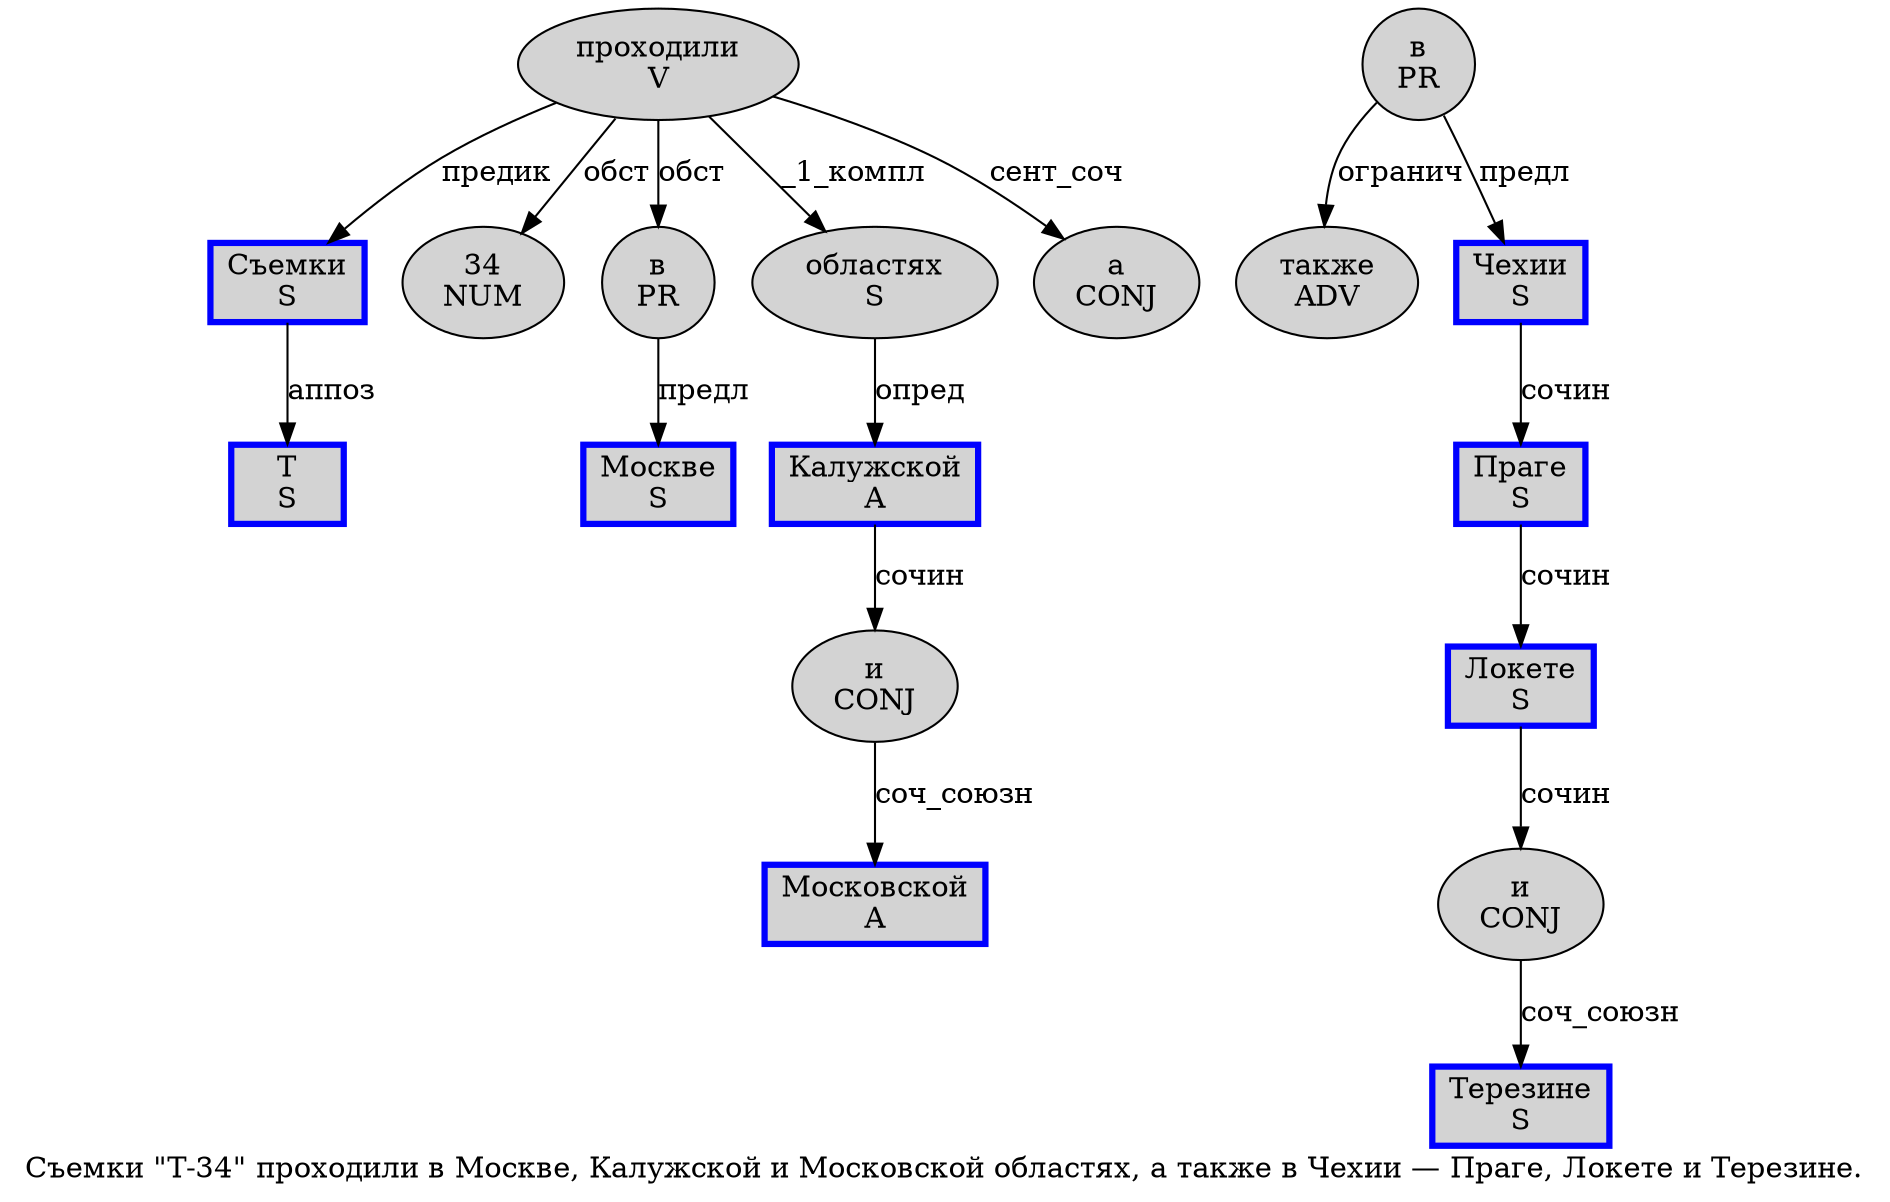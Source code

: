 digraph SENTENCE_1187 {
	graph [label="Съемки \"Т-34\" проходили в Москве, Калужской и Московской областях, а также в Чехии — Праге, Локете и Терезине."]
	node [style=filled]
		0 [label="Съемки
S" color=blue fillcolor=lightgray penwidth=3 shape=box]
		2 [label="Т
S" color=blue fillcolor=lightgray penwidth=3 shape=box]
		4 [label="34
NUM" color="" fillcolor=lightgray penwidth=1 shape=ellipse]
		6 [label="проходили
V" color="" fillcolor=lightgray penwidth=1 shape=ellipse]
		7 [label="в
PR" color="" fillcolor=lightgray penwidth=1 shape=ellipse]
		8 [label="Москве
S" color=blue fillcolor=lightgray penwidth=3 shape=box]
		10 [label="Калужской
A" color=blue fillcolor=lightgray penwidth=3 shape=box]
		11 [label="и
CONJ" color="" fillcolor=lightgray penwidth=1 shape=ellipse]
		12 [label="Московской
A" color=blue fillcolor=lightgray penwidth=3 shape=box]
		13 [label="областях
S" color="" fillcolor=lightgray penwidth=1 shape=ellipse]
		15 [label="а
CONJ" color="" fillcolor=lightgray penwidth=1 shape=ellipse]
		16 [label="также
ADV" color="" fillcolor=lightgray penwidth=1 shape=ellipse]
		17 [label="в
PR" color="" fillcolor=lightgray penwidth=1 shape=ellipse]
		18 [label="Чехии
S" color=blue fillcolor=lightgray penwidth=3 shape=box]
		20 [label="Праге
S" color=blue fillcolor=lightgray penwidth=3 shape=box]
		22 [label="Локете
S" color=blue fillcolor=lightgray penwidth=3 shape=box]
		23 [label="и
CONJ" color="" fillcolor=lightgray penwidth=1 shape=ellipse]
		24 [label="Терезине
S" color=blue fillcolor=lightgray penwidth=3 shape=box]
			11 -> 12 [label="соч_союзн"]
			18 -> 20 [label="сочин"]
			7 -> 8 [label="предл"]
			23 -> 24 [label="соч_союзн"]
			17 -> 16 [label="огранич"]
			17 -> 18 [label="предл"]
			10 -> 11 [label="сочин"]
			6 -> 0 [label="предик"]
			6 -> 4 [label="обст"]
			6 -> 7 [label="обст"]
			6 -> 13 [label="_1_компл"]
			6 -> 15 [label="сент_соч"]
			20 -> 22 [label="сочин"]
			22 -> 23 [label="сочин"]
			13 -> 10 [label="опред"]
			0 -> 2 [label="аппоз"]
}